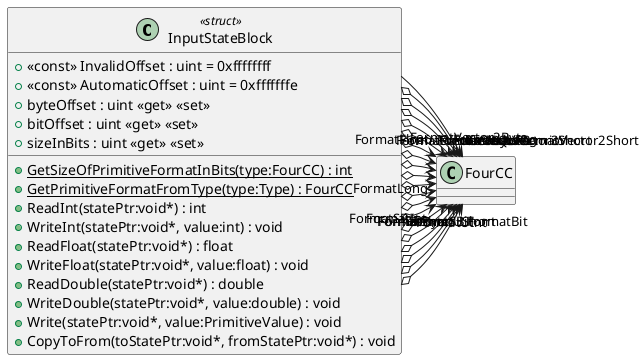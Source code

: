 @startuml
class InputStateBlock <<struct>> {
    + <<const>> InvalidOffset : uint = 0xffffffff
    + <<const>> AutomaticOffset : uint = 0xfffffffe
    + {static} GetSizeOfPrimitiveFormatInBits(type:FourCC) : int
    + {static} GetPrimitiveFormatFromType(type:Type) : FourCC
    + byteOffset : uint <<get>> <<set>>
    + bitOffset : uint <<get>> <<set>>
    + sizeInBits : uint <<get>> <<set>>
    + ReadInt(statePtr:void*) : int
    + WriteInt(statePtr:void*, value:int) : void
    + ReadFloat(statePtr:void*) : float
    + WriteFloat(statePtr:void*, value:float) : void
    + ReadDouble(statePtr:void*) : double
    + WriteDouble(statePtr:void*, value:double) : void
    + Write(statePtr:void*, value:PrimitiveValue) : void
    + CopyToFrom(toStatePtr:void*, fromStatePtr:void*) : void
}
InputStateBlock o-> "FormatBit" FourCC
InputStateBlock o-> "FormatSBit" FourCC
InputStateBlock o-> "FormatInt" FourCC
InputStateBlock o-> "FormatUInt" FourCC
InputStateBlock o-> "FormatShort" FourCC
InputStateBlock o-> "FormatUShort" FourCC
InputStateBlock o-> "FormatByte" FourCC
InputStateBlock o-> "FormatSByte" FourCC
InputStateBlock o-> "FormatLong" FourCC
InputStateBlock o-> "FormatULong" FourCC
InputStateBlock o-> "FormatFloat" FourCC
InputStateBlock o-> "FormatDouble" FourCC
InputStateBlock o-> "FormatVector2" FourCC
InputStateBlock o-> "FormatVector3" FourCC
InputStateBlock o-> "FormatQuaternion" FourCC
InputStateBlock o-> "FormatVector2Short" FourCC
InputStateBlock o-> "FormatVector3Short" FourCC
InputStateBlock o-> "FormatVector2Byte" FourCC
InputStateBlock o-> "FormatVector3Byte" FourCC
InputStateBlock --> "format" FourCC
@enduml
